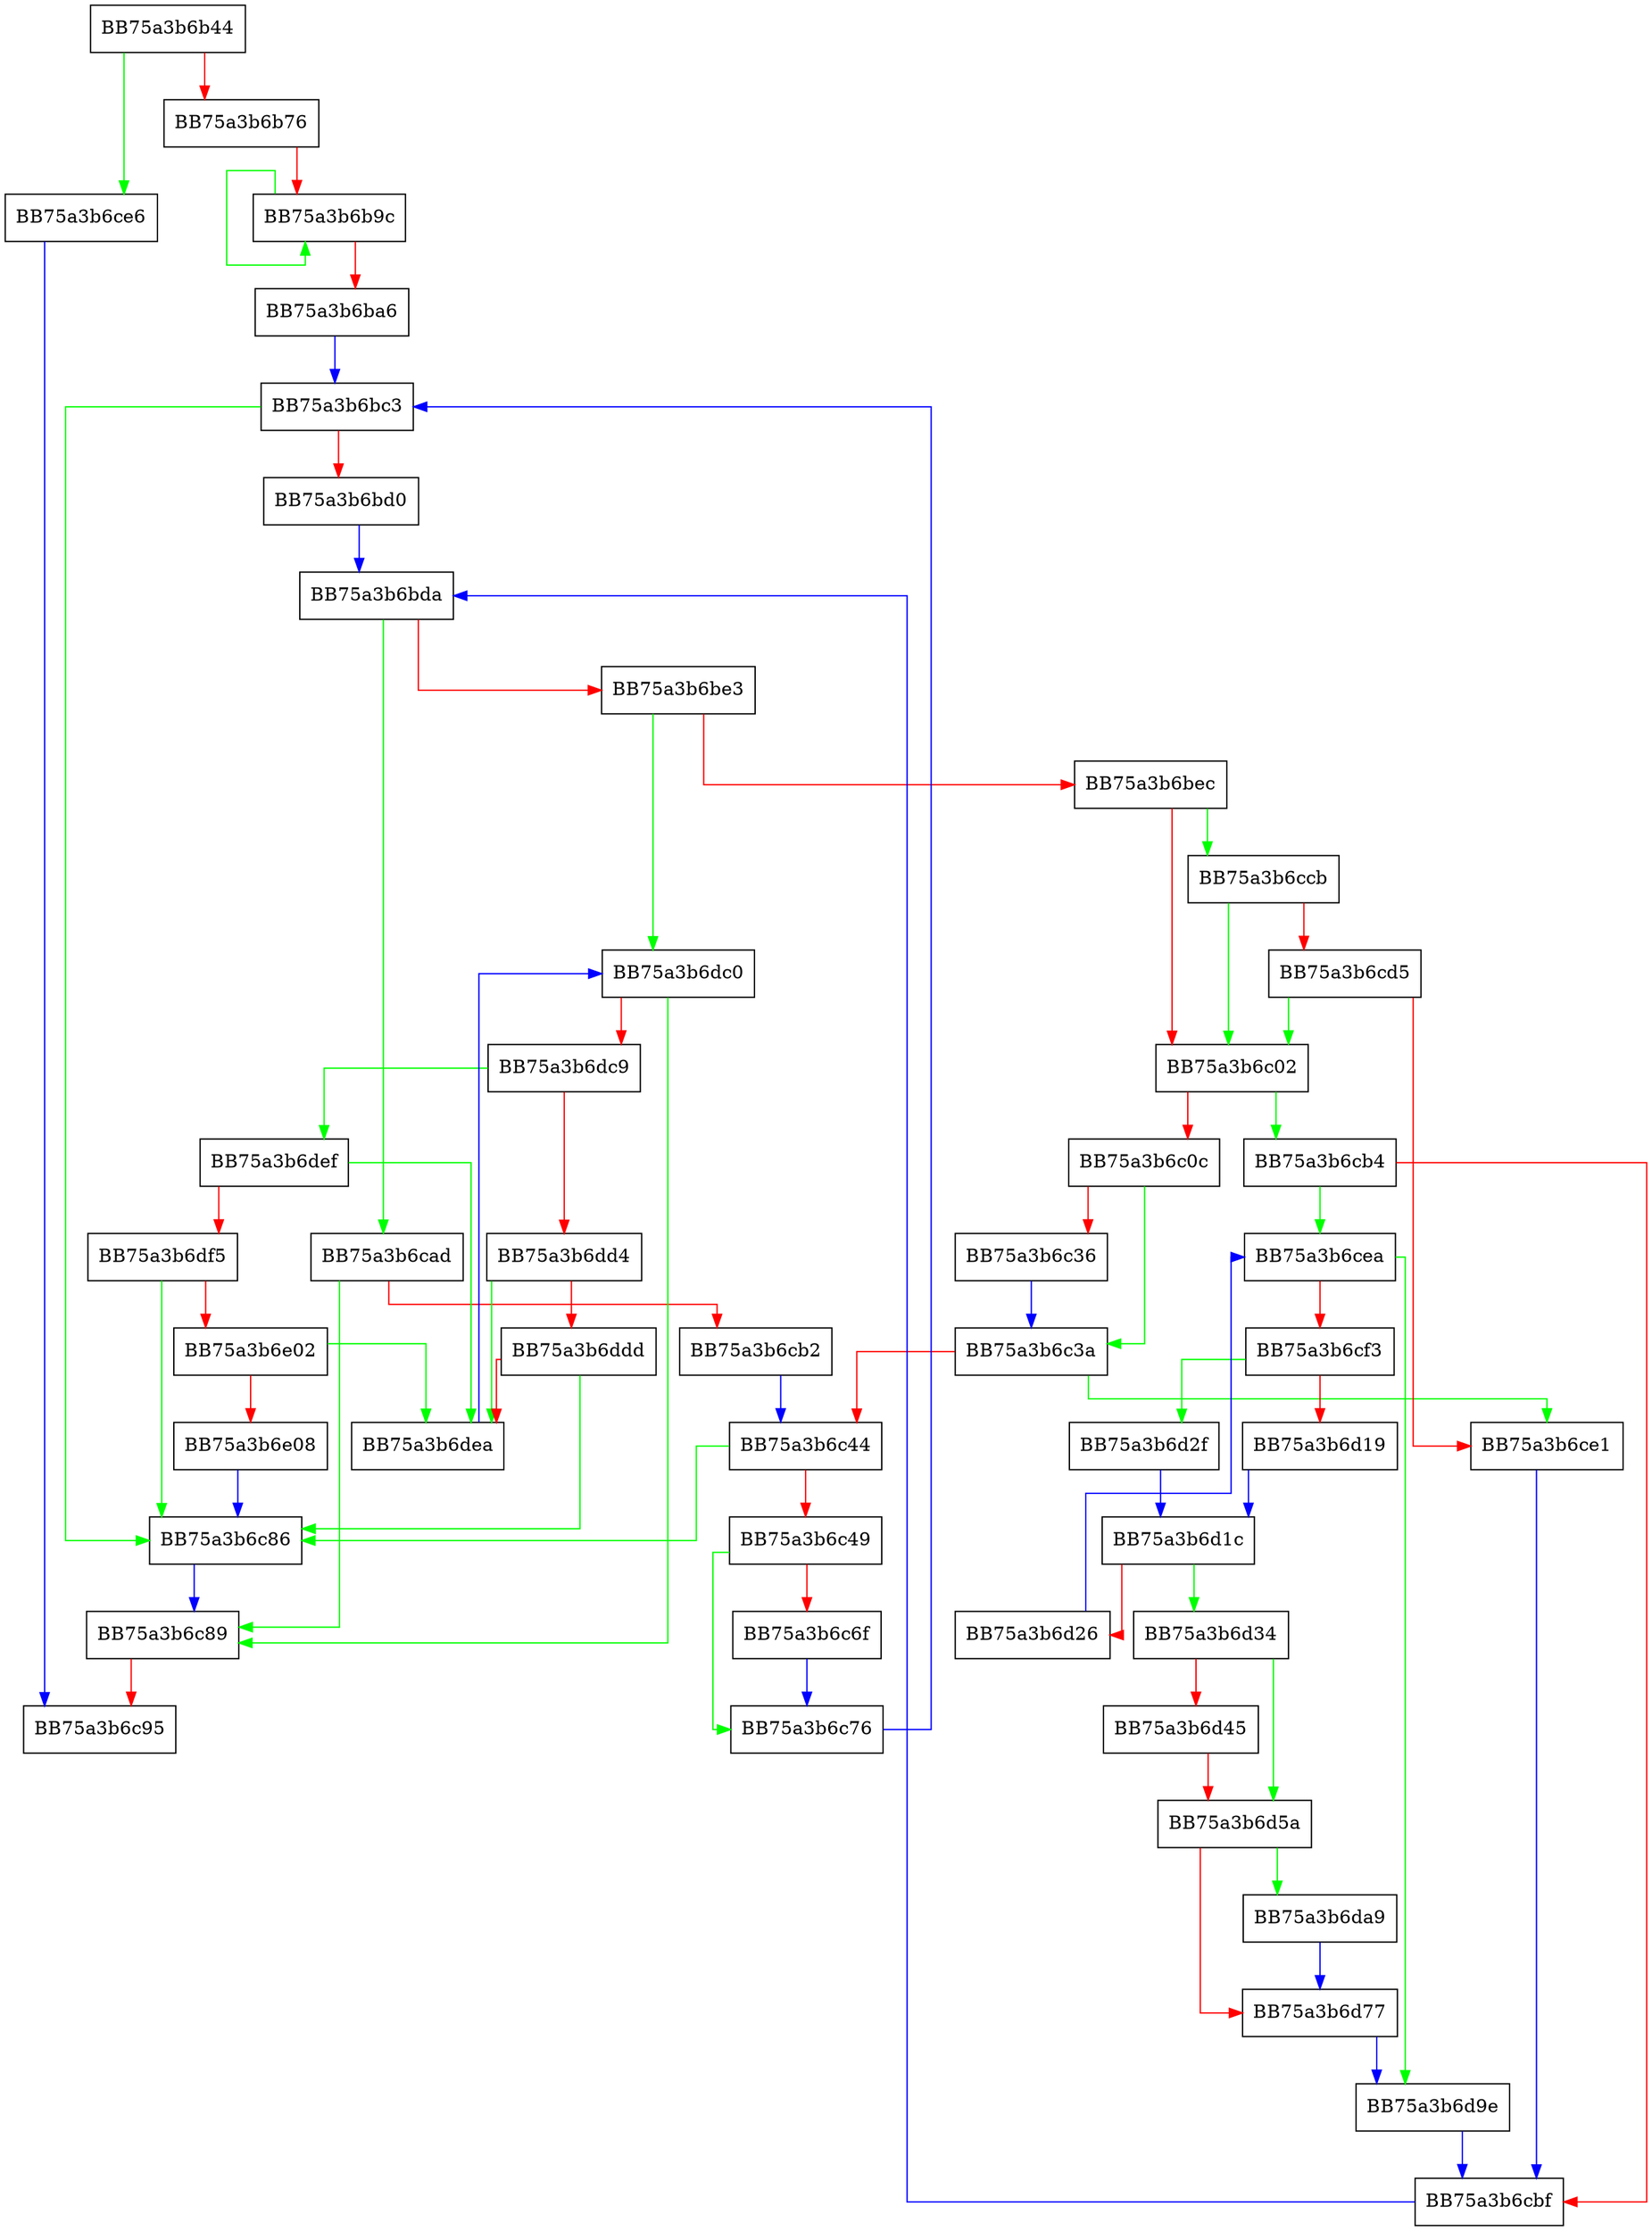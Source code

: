 digraph matchGlob {
  node [shape="box"];
  graph [splines=ortho];
  BB75a3b6b44 -> BB75a3b6ce6 [color="green"];
  BB75a3b6b44 -> BB75a3b6b76 [color="red"];
  BB75a3b6b76 -> BB75a3b6b9c [color="red"];
  BB75a3b6b9c -> BB75a3b6b9c [color="green"];
  BB75a3b6b9c -> BB75a3b6ba6 [color="red"];
  BB75a3b6ba6 -> BB75a3b6bc3 [color="blue"];
  BB75a3b6bc3 -> BB75a3b6c86 [color="green"];
  BB75a3b6bc3 -> BB75a3b6bd0 [color="red"];
  BB75a3b6bd0 -> BB75a3b6bda [color="blue"];
  BB75a3b6bda -> BB75a3b6cad [color="green"];
  BB75a3b6bda -> BB75a3b6be3 [color="red"];
  BB75a3b6be3 -> BB75a3b6dc0 [color="green"];
  BB75a3b6be3 -> BB75a3b6bec [color="red"];
  BB75a3b6bec -> BB75a3b6ccb [color="green"];
  BB75a3b6bec -> BB75a3b6c02 [color="red"];
  BB75a3b6c02 -> BB75a3b6cb4 [color="green"];
  BB75a3b6c02 -> BB75a3b6c0c [color="red"];
  BB75a3b6c0c -> BB75a3b6c3a [color="green"];
  BB75a3b6c0c -> BB75a3b6c36 [color="red"];
  BB75a3b6c36 -> BB75a3b6c3a [color="blue"];
  BB75a3b6c3a -> BB75a3b6ce1 [color="green"];
  BB75a3b6c3a -> BB75a3b6c44 [color="red"];
  BB75a3b6c44 -> BB75a3b6c86 [color="green"];
  BB75a3b6c44 -> BB75a3b6c49 [color="red"];
  BB75a3b6c49 -> BB75a3b6c76 [color="green"];
  BB75a3b6c49 -> BB75a3b6c6f [color="red"];
  BB75a3b6c6f -> BB75a3b6c76 [color="blue"];
  BB75a3b6c76 -> BB75a3b6bc3 [color="blue"];
  BB75a3b6c86 -> BB75a3b6c89 [color="blue"];
  BB75a3b6c89 -> BB75a3b6c95 [color="red"];
  BB75a3b6cad -> BB75a3b6c89 [color="green"];
  BB75a3b6cad -> BB75a3b6cb2 [color="red"];
  BB75a3b6cb2 -> BB75a3b6c44 [color="blue"];
  BB75a3b6cb4 -> BB75a3b6cea [color="green"];
  BB75a3b6cb4 -> BB75a3b6cbf [color="red"];
  BB75a3b6cbf -> BB75a3b6bda [color="blue"];
  BB75a3b6ccb -> BB75a3b6c02 [color="green"];
  BB75a3b6ccb -> BB75a3b6cd5 [color="red"];
  BB75a3b6cd5 -> BB75a3b6c02 [color="green"];
  BB75a3b6cd5 -> BB75a3b6ce1 [color="red"];
  BB75a3b6ce1 -> BB75a3b6cbf [color="blue"];
  BB75a3b6ce6 -> BB75a3b6c95 [color="blue"];
  BB75a3b6cea -> BB75a3b6d9e [color="green"];
  BB75a3b6cea -> BB75a3b6cf3 [color="red"];
  BB75a3b6cf3 -> BB75a3b6d2f [color="green"];
  BB75a3b6cf3 -> BB75a3b6d19 [color="red"];
  BB75a3b6d19 -> BB75a3b6d1c [color="blue"];
  BB75a3b6d1c -> BB75a3b6d34 [color="green"];
  BB75a3b6d1c -> BB75a3b6d26 [color="red"];
  BB75a3b6d26 -> BB75a3b6cea [color="blue"];
  BB75a3b6d2f -> BB75a3b6d1c [color="blue"];
  BB75a3b6d34 -> BB75a3b6d5a [color="green"];
  BB75a3b6d34 -> BB75a3b6d45 [color="red"];
  BB75a3b6d45 -> BB75a3b6d5a [color="red"];
  BB75a3b6d5a -> BB75a3b6da9 [color="green"];
  BB75a3b6d5a -> BB75a3b6d77 [color="red"];
  BB75a3b6d77 -> BB75a3b6d9e [color="blue"];
  BB75a3b6d9e -> BB75a3b6cbf [color="blue"];
  BB75a3b6da9 -> BB75a3b6d77 [color="blue"];
  BB75a3b6dc0 -> BB75a3b6c89 [color="green"];
  BB75a3b6dc0 -> BB75a3b6dc9 [color="red"];
  BB75a3b6dc9 -> BB75a3b6def [color="green"];
  BB75a3b6dc9 -> BB75a3b6dd4 [color="red"];
  BB75a3b6dd4 -> BB75a3b6dea [color="green"];
  BB75a3b6dd4 -> BB75a3b6ddd [color="red"];
  BB75a3b6ddd -> BB75a3b6c86 [color="green"];
  BB75a3b6ddd -> BB75a3b6dea [color="red"];
  BB75a3b6dea -> BB75a3b6dc0 [color="blue"];
  BB75a3b6def -> BB75a3b6dea [color="green"];
  BB75a3b6def -> BB75a3b6df5 [color="red"];
  BB75a3b6df5 -> BB75a3b6c86 [color="green"];
  BB75a3b6df5 -> BB75a3b6e02 [color="red"];
  BB75a3b6e02 -> BB75a3b6dea [color="green"];
  BB75a3b6e02 -> BB75a3b6e08 [color="red"];
  BB75a3b6e08 -> BB75a3b6c86 [color="blue"];
}